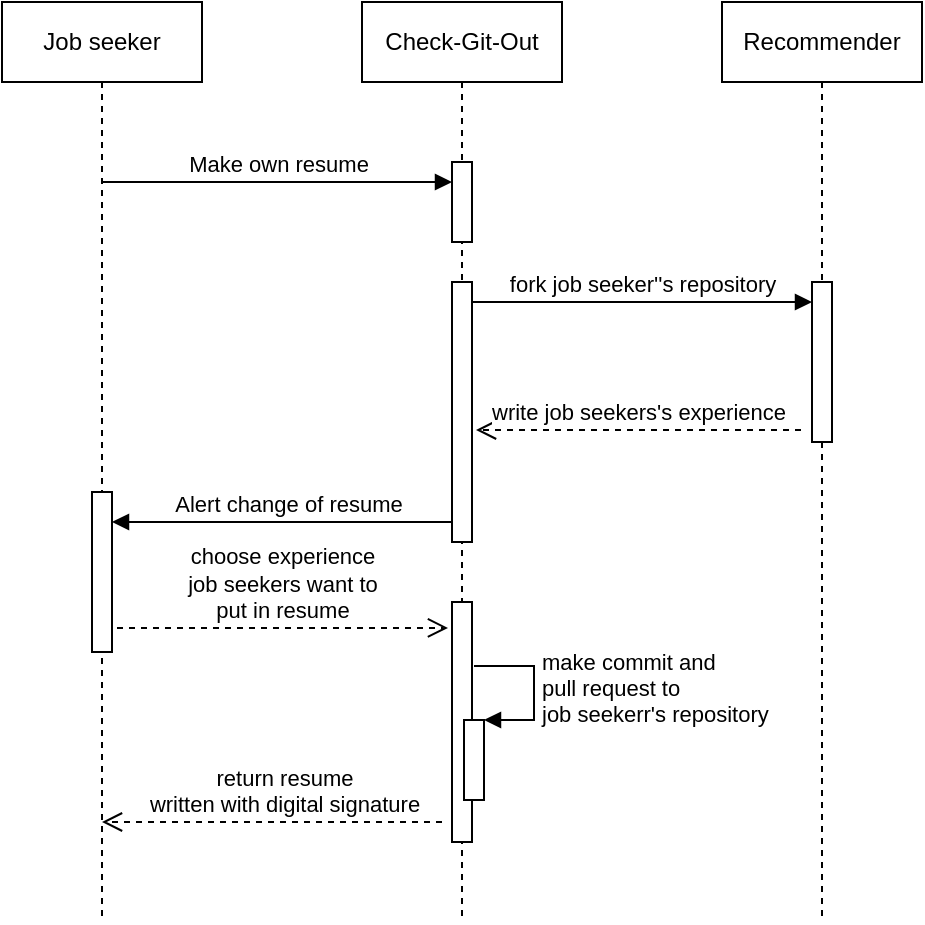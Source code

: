 <mxfile version="15.5.8" type="github">
  <diagram name="Page-1" id="e7e014a7-5840-1c2e-5031-d8a46d1fe8dd">
    <mxGraphModel dx="607" dy="761" grid="1" gridSize="10" guides="1" tooltips="1" connect="1" arrows="1" fold="1" page="1" pageScale="1" pageWidth="1169" pageHeight="826" background="none" math="0" shadow="0">
      <root>
        <mxCell id="0" />
        <mxCell id="1" parent="0" />
        <mxCell id="57VDPEn4nayjaTuC1rr9-57" value="Job seeker" style="shape=umlLifeline;perimeter=lifelinePerimeter;whiteSpace=wrap;html=1;container=1;collapsible=0;recursiveResize=0;outlineConnect=0;" vertex="1" parent="1">
          <mxGeometry x="380" y="80" width="100" height="460" as="geometry" />
        </mxCell>
        <mxCell id="57VDPEn4nayjaTuC1rr9-83" value="" style="html=1;points=[];perimeter=orthogonalPerimeter;" vertex="1" parent="57VDPEn4nayjaTuC1rr9-57">
          <mxGeometry x="45" y="245" width="10" height="80" as="geometry" />
        </mxCell>
        <mxCell id="57VDPEn4nayjaTuC1rr9-60" value="Recommender" style="shape=umlLifeline;perimeter=lifelinePerimeter;whiteSpace=wrap;html=1;container=1;collapsible=0;recursiveResize=0;outlineConnect=0;" vertex="1" parent="1">
          <mxGeometry x="740" y="80" width="100" height="460" as="geometry" />
        </mxCell>
        <mxCell id="57VDPEn4nayjaTuC1rr9-69" value="fork job seeker&#39;&#39;s repository" style="html=1;verticalAlign=bottom;endArrow=block;rounded=0;" edge="1" parent="57VDPEn4nayjaTuC1rr9-60">
          <mxGeometry width="80" relative="1" as="geometry">
            <mxPoint x="-125" y="150" as="sourcePoint" />
            <mxPoint x="45" y="150" as="targetPoint" />
          </mxGeometry>
        </mxCell>
        <mxCell id="57VDPEn4nayjaTuC1rr9-70" value="" style="html=1;points=[];perimeter=orthogonalPerimeter;" vertex="1" parent="57VDPEn4nayjaTuC1rr9-60">
          <mxGeometry x="45" y="140" width="10" height="80" as="geometry" />
        </mxCell>
        <mxCell id="57VDPEn4nayjaTuC1rr9-73" value="write job seekers&#39;s experience" style="html=1;verticalAlign=bottom;endArrow=open;dashed=1;endSize=8;rounded=0;" edge="1" parent="57VDPEn4nayjaTuC1rr9-60">
          <mxGeometry relative="1" as="geometry">
            <mxPoint x="39.5" y="214" as="sourcePoint" />
            <mxPoint x="-123" y="214" as="targetPoint" />
            <Array as="points">
              <mxPoint x="-40" y="214" />
            </Array>
          </mxGeometry>
        </mxCell>
        <mxCell id="57VDPEn4nayjaTuC1rr9-61" value="Check-Git-Out" style="shape=umlLifeline;perimeter=lifelinePerimeter;whiteSpace=wrap;html=1;container=1;collapsible=0;recursiveResize=0;outlineConnect=0;" vertex="1" parent="1">
          <mxGeometry x="560" y="80" width="100" height="460" as="geometry" />
        </mxCell>
        <mxCell id="57VDPEn4nayjaTuC1rr9-62" value="" style="html=1;points=[];perimeter=orthogonalPerimeter;" vertex="1" parent="57VDPEn4nayjaTuC1rr9-61">
          <mxGeometry x="45" y="80" width="10" height="40" as="geometry" />
        </mxCell>
        <mxCell id="57VDPEn4nayjaTuC1rr9-68" value="" style="html=1;points=[];perimeter=orthogonalPerimeter;" vertex="1" parent="57VDPEn4nayjaTuC1rr9-61">
          <mxGeometry x="45" y="140" width="10" height="130" as="geometry" />
        </mxCell>
        <mxCell id="57VDPEn4nayjaTuC1rr9-87" value="" style="html=1;points=[];perimeter=orthogonalPerimeter;" vertex="1" parent="57VDPEn4nayjaTuC1rr9-61">
          <mxGeometry x="45" y="300" width="10" height="120" as="geometry" />
        </mxCell>
        <mxCell id="57VDPEn4nayjaTuC1rr9-92" value="return resume&lt;br&gt;written with digital signature" style="html=1;verticalAlign=bottom;endArrow=open;dashed=1;endSize=8;rounded=0;" edge="1" parent="57VDPEn4nayjaTuC1rr9-61" target="57VDPEn4nayjaTuC1rr9-57">
          <mxGeometry x="-0.062" relative="1" as="geometry">
            <mxPoint x="40" y="410" as="sourcePoint" />
            <mxPoint x="-40" y="410" as="targetPoint" />
            <mxPoint as="offset" />
          </mxGeometry>
        </mxCell>
        <mxCell id="57VDPEn4nayjaTuC1rr9-67" value="Make own resume" style="html=1;verticalAlign=bottom;endArrow=block;rounded=0;entryX=0;entryY=0.25;entryDx=0;entryDy=0;entryPerimeter=0;" edge="1" parent="1" target="57VDPEn4nayjaTuC1rr9-62">
          <mxGeometry width="80" relative="1" as="geometry">
            <mxPoint x="430" y="170" as="sourcePoint" />
            <mxPoint x="600" y="170" as="targetPoint" />
          </mxGeometry>
        </mxCell>
        <mxCell id="57VDPEn4nayjaTuC1rr9-82" value="Alert change of resume" style="html=1;verticalAlign=bottom;endArrow=block;rounded=0;exitX=0.2;exitY=0.923;exitDx=0;exitDy=0;exitPerimeter=0;" edge="1" parent="1">
          <mxGeometry x="-0.037" width="80" relative="1" as="geometry">
            <mxPoint x="605" y="339.99" as="sourcePoint" />
            <mxPoint x="435" y="340" as="targetPoint" />
            <Array as="points">
              <mxPoint x="569" y="340" />
            </Array>
            <mxPoint as="offset" />
          </mxGeometry>
        </mxCell>
        <mxCell id="57VDPEn4nayjaTuC1rr9-86" value="choose experience&lt;br&gt;job seekers want to &lt;br&gt;put in resume" style="html=1;verticalAlign=bottom;endArrow=open;dashed=1;endSize=8;rounded=0;entryX=-0.2;entryY=0.108;entryDx=0;entryDy=0;entryPerimeter=0;" edge="1" parent="1" target="57VDPEn4nayjaTuC1rr9-87">
          <mxGeometry relative="1" as="geometry">
            <mxPoint x="437.5" y="393" as="sourcePoint" />
            <mxPoint x="600" y="393" as="targetPoint" />
          </mxGeometry>
        </mxCell>
        <mxCell id="57VDPEn4nayjaTuC1rr9-90" value="" style="html=1;points=[];perimeter=orthogonalPerimeter;" vertex="1" parent="1">
          <mxGeometry x="611" y="439" width="10" height="40" as="geometry" />
        </mxCell>
        <mxCell id="57VDPEn4nayjaTuC1rr9-91" value="make commit and&amp;nbsp;&lt;br&gt;pull request to &lt;br&gt;job seekerr&#39;s repository" style="edgeStyle=orthogonalEdgeStyle;html=1;align=left;spacingLeft=2;endArrow=block;rounded=0;entryX=1;entryY=0;" edge="1" target="57VDPEn4nayjaTuC1rr9-90" parent="1">
          <mxGeometry relative="1" as="geometry">
            <mxPoint x="616" y="412" as="sourcePoint" />
            <Array as="points">
              <mxPoint x="646" y="412" />
            </Array>
          </mxGeometry>
        </mxCell>
      </root>
    </mxGraphModel>
  </diagram>
</mxfile>
